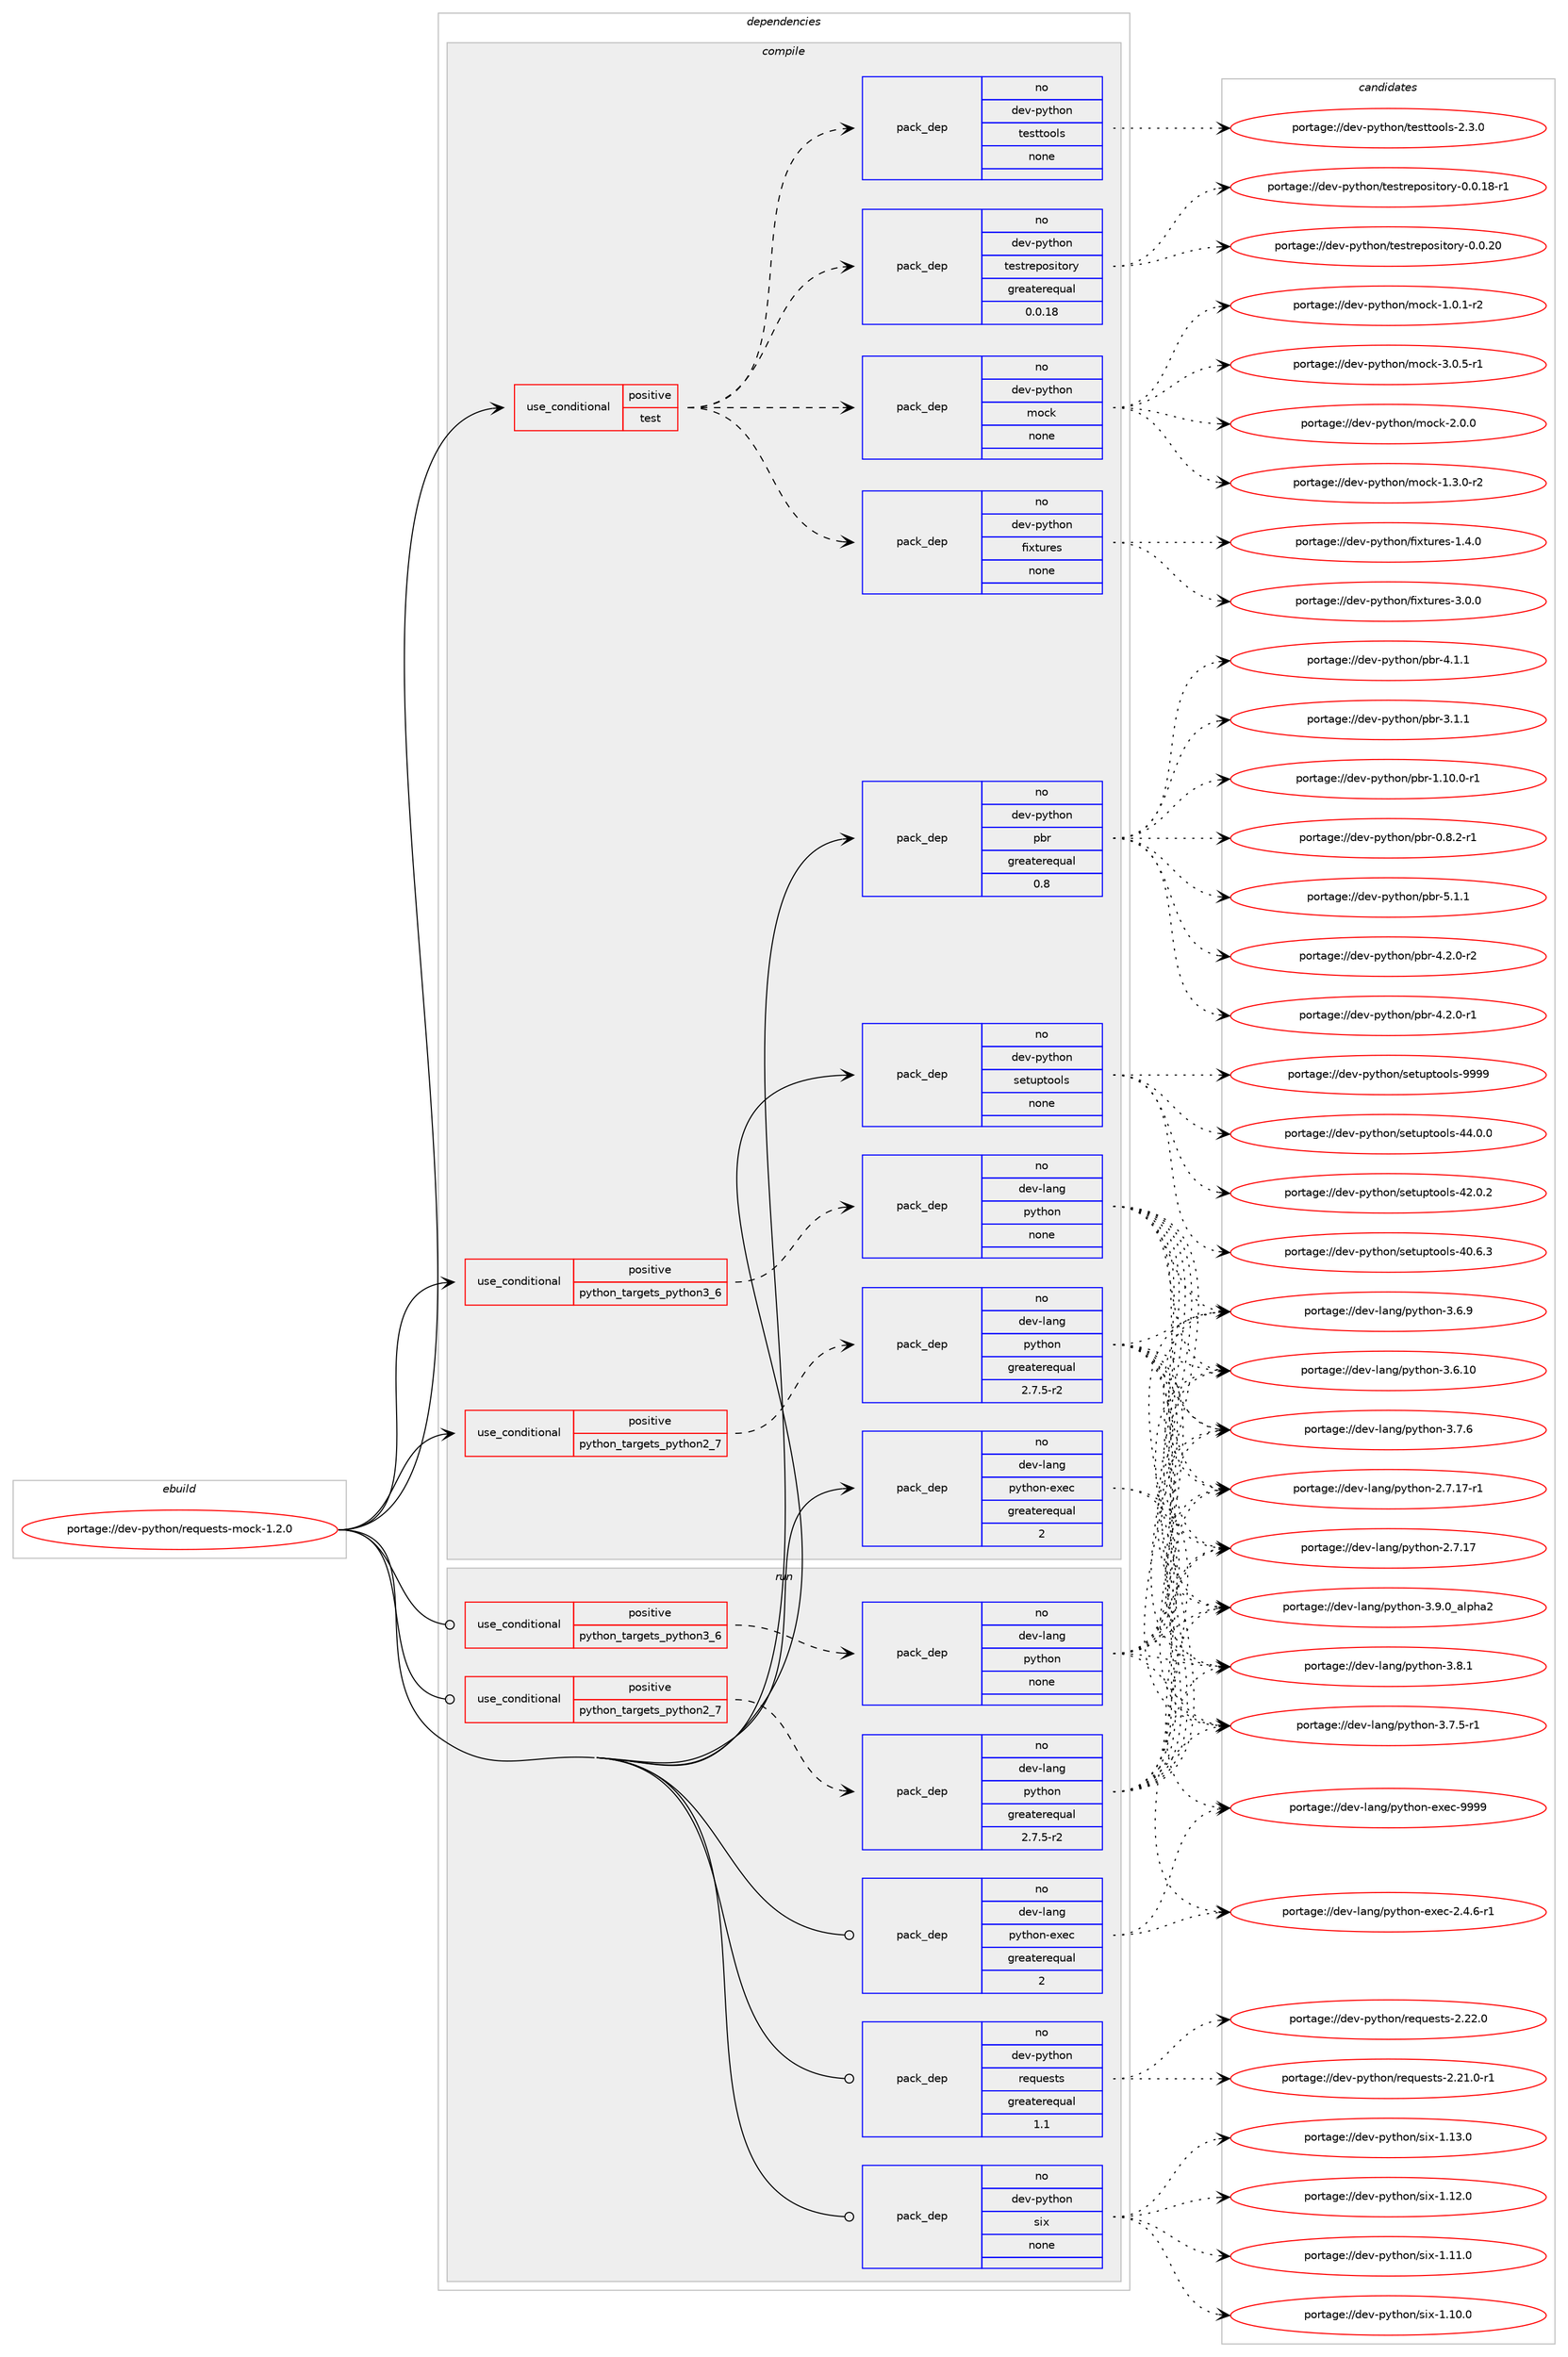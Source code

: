 digraph prolog {

# *************
# Graph options
# *************

newrank=true;
concentrate=true;
compound=true;
graph [rankdir=LR,fontname=Helvetica,fontsize=10,ranksep=1.5];#, ranksep=2.5, nodesep=0.2];
edge  [arrowhead=vee];
node  [fontname=Helvetica,fontsize=10];

# **********
# The ebuild
# **********

subgraph cluster_leftcol {
color=gray;
label=<<i>ebuild</i>>;
id [label="portage://dev-python/requests-mock-1.2.0", color=red, width=4, href="../dev-python/requests-mock-1.2.0.svg"];
}

# ****************
# The dependencies
# ****************

subgraph cluster_midcol {
color=gray;
label=<<i>dependencies</i>>;
subgraph cluster_compile {
fillcolor="#eeeeee";
style=filled;
label=<<i>compile</i>>;
subgraph cond106743 {
dependency428195 [label=<<TABLE BORDER="0" CELLBORDER="1" CELLSPACING="0" CELLPADDING="4"><TR><TD ROWSPAN="3" CELLPADDING="10">use_conditional</TD></TR><TR><TD>positive</TD></TR><TR><TD>python_targets_python2_7</TD></TR></TABLE>>, shape=none, color=red];
subgraph pack316554 {
dependency428196 [label=<<TABLE BORDER="0" CELLBORDER="1" CELLSPACING="0" CELLPADDING="4" WIDTH="220"><TR><TD ROWSPAN="6" CELLPADDING="30">pack_dep</TD></TR><TR><TD WIDTH="110">no</TD></TR><TR><TD>dev-lang</TD></TR><TR><TD>python</TD></TR><TR><TD>greaterequal</TD></TR><TR><TD>2.7.5-r2</TD></TR></TABLE>>, shape=none, color=blue];
}
dependency428195:e -> dependency428196:w [weight=20,style="dashed",arrowhead="vee"];
}
id:e -> dependency428195:w [weight=20,style="solid",arrowhead="vee"];
subgraph cond106744 {
dependency428197 [label=<<TABLE BORDER="0" CELLBORDER="1" CELLSPACING="0" CELLPADDING="4"><TR><TD ROWSPAN="3" CELLPADDING="10">use_conditional</TD></TR><TR><TD>positive</TD></TR><TR><TD>python_targets_python3_6</TD></TR></TABLE>>, shape=none, color=red];
subgraph pack316555 {
dependency428198 [label=<<TABLE BORDER="0" CELLBORDER="1" CELLSPACING="0" CELLPADDING="4" WIDTH="220"><TR><TD ROWSPAN="6" CELLPADDING="30">pack_dep</TD></TR><TR><TD WIDTH="110">no</TD></TR><TR><TD>dev-lang</TD></TR><TR><TD>python</TD></TR><TR><TD>none</TD></TR><TR><TD></TD></TR></TABLE>>, shape=none, color=blue];
}
dependency428197:e -> dependency428198:w [weight=20,style="dashed",arrowhead="vee"];
}
id:e -> dependency428197:w [weight=20,style="solid",arrowhead="vee"];
subgraph cond106745 {
dependency428199 [label=<<TABLE BORDER="0" CELLBORDER="1" CELLSPACING="0" CELLPADDING="4"><TR><TD ROWSPAN="3" CELLPADDING="10">use_conditional</TD></TR><TR><TD>positive</TD></TR><TR><TD>test</TD></TR></TABLE>>, shape=none, color=red];
subgraph pack316556 {
dependency428200 [label=<<TABLE BORDER="0" CELLBORDER="1" CELLSPACING="0" CELLPADDING="4" WIDTH="220"><TR><TD ROWSPAN="6" CELLPADDING="30">pack_dep</TD></TR><TR><TD WIDTH="110">no</TD></TR><TR><TD>dev-python</TD></TR><TR><TD>fixtures</TD></TR><TR><TD>none</TD></TR><TR><TD></TD></TR></TABLE>>, shape=none, color=blue];
}
dependency428199:e -> dependency428200:w [weight=20,style="dashed",arrowhead="vee"];
subgraph pack316557 {
dependency428201 [label=<<TABLE BORDER="0" CELLBORDER="1" CELLSPACING="0" CELLPADDING="4" WIDTH="220"><TR><TD ROWSPAN="6" CELLPADDING="30">pack_dep</TD></TR><TR><TD WIDTH="110">no</TD></TR><TR><TD>dev-python</TD></TR><TR><TD>mock</TD></TR><TR><TD>none</TD></TR><TR><TD></TD></TR></TABLE>>, shape=none, color=blue];
}
dependency428199:e -> dependency428201:w [weight=20,style="dashed",arrowhead="vee"];
subgraph pack316558 {
dependency428202 [label=<<TABLE BORDER="0" CELLBORDER="1" CELLSPACING="0" CELLPADDING="4" WIDTH="220"><TR><TD ROWSPAN="6" CELLPADDING="30">pack_dep</TD></TR><TR><TD WIDTH="110">no</TD></TR><TR><TD>dev-python</TD></TR><TR><TD>testrepository</TD></TR><TR><TD>greaterequal</TD></TR><TR><TD>0.0.18</TD></TR></TABLE>>, shape=none, color=blue];
}
dependency428199:e -> dependency428202:w [weight=20,style="dashed",arrowhead="vee"];
subgraph pack316559 {
dependency428203 [label=<<TABLE BORDER="0" CELLBORDER="1" CELLSPACING="0" CELLPADDING="4" WIDTH="220"><TR><TD ROWSPAN="6" CELLPADDING="30">pack_dep</TD></TR><TR><TD WIDTH="110">no</TD></TR><TR><TD>dev-python</TD></TR><TR><TD>testtools</TD></TR><TR><TD>none</TD></TR><TR><TD></TD></TR></TABLE>>, shape=none, color=blue];
}
dependency428199:e -> dependency428203:w [weight=20,style="dashed",arrowhead="vee"];
}
id:e -> dependency428199:w [weight=20,style="solid",arrowhead="vee"];
subgraph pack316560 {
dependency428204 [label=<<TABLE BORDER="0" CELLBORDER="1" CELLSPACING="0" CELLPADDING="4" WIDTH="220"><TR><TD ROWSPAN="6" CELLPADDING="30">pack_dep</TD></TR><TR><TD WIDTH="110">no</TD></TR><TR><TD>dev-lang</TD></TR><TR><TD>python-exec</TD></TR><TR><TD>greaterequal</TD></TR><TR><TD>2</TD></TR></TABLE>>, shape=none, color=blue];
}
id:e -> dependency428204:w [weight=20,style="solid",arrowhead="vee"];
subgraph pack316561 {
dependency428205 [label=<<TABLE BORDER="0" CELLBORDER="1" CELLSPACING="0" CELLPADDING="4" WIDTH="220"><TR><TD ROWSPAN="6" CELLPADDING="30">pack_dep</TD></TR><TR><TD WIDTH="110">no</TD></TR><TR><TD>dev-python</TD></TR><TR><TD>pbr</TD></TR><TR><TD>greaterequal</TD></TR><TR><TD>0.8</TD></TR></TABLE>>, shape=none, color=blue];
}
id:e -> dependency428205:w [weight=20,style="solid",arrowhead="vee"];
subgraph pack316562 {
dependency428206 [label=<<TABLE BORDER="0" CELLBORDER="1" CELLSPACING="0" CELLPADDING="4" WIDTH="220"><TR><TD ROWSPAN="6" CELLPADDING="30">pack_dep</TD></TR><TR><TD WIDTH="110">no</TD></TR><TR><TD>dev-python</TD></TR><TR><TD>setuptools</TD></TR><TR><TD>none</TD></TR><TR><TD></TD></TR></TABLE>>, shape=none, color=blue];
}
id:e -> dependency428206:w [weight=20,style="solid",arrowhead="vee"];
}
subgraph cluster_compileandrun {
fillcolor="#eeeeee";
style=filled;
label=<<i>compile and run</i>>;
}
subgraph cluster_run {
fillcolor="#eeeeee";
style=filled;
label=<<i>run</i>>;
subgraph cond106746 {
dependency428207 [label=<<TABLE BORDER="0" CELLBORDER="1" CELLSPACING="0" CELLPADDING="4"><TR><TD ROWSPAN="3" CELLPADDING="10">use_conditional</TD></TR><TR><TD>positive</TD></TR><TR><TD>python_targets_python2_7</TD></TR></TABLE>>, shape=none, color=red];
subgraph pack316563 {
dependency428208 [label=<<TABLE BORDER="0" CELLBORDER="1" CELLSPACING="0" CELLPADDING="4" WIDTH="220"><TR><TD ROWSPAN="6" CELLPADDING="30">pack_dep</TD></TR><TR><TD WIDTH="110">no</TD></TR><TR><TD>dev-lang</TD></TR><TR><TD>python</TD></TR><TR><TD>greaterequal</TD></TR><TR><TD>2.7.5-r2</TD></TR></TABLE>>, shape=none, color=blue];
}
dependency428207:e -> dependency428208:w [weight=20,style="dashed",arrowhead="vee"];
}
id:e -> dependency428207:w [weight=20,style="solid",arrowhead="odot"];
subgraph cond106747 {
dependency428209 [label=<<TABLE BORDER="0" CELLBORDER="1" CELLSPACING="0" CELLPADDING="4"><TR><TD ROWSPAN="3" CELLPADDING="10">use_conditional</TD></TR><TR><TD>positive</TD></TR><TR><TD>python_targets_python3_6</TD></TR></TABLE>>, shape=none, color=red];
subgraph pack316564 {
dependency428210 [label=<<TABLE BORDER="0" CELLBORDER="1" CELLSPACING="0" CELLPADDING="4" WIDTH="220"><TR><TD ROWSPAN="6" CELLPADDING="30">pack_dep</TD></TR><TR><TD WIDTH="110">no</TD></TR><TR><TD>dev-lang</TD></TR><TR><TD>python</TD></TR><TR><TD>none</TD></TR><TR><TD></TD></TR></TABLE>>, shape=none, color=blue];
}
dependency428209:e -> dependency428210:w [weight=20,style="dashed",arrowhead="vee"];
}
id:e -> dependency428209:w [weight=20,style="solid",arrowhead="odot"];
subgraph pack316565 {
dependency428211 [label=<<TABLE BORDER="0" CELLBORDER="1" CELLSPACING="0" CELLPADDING="4" WIDTH="220"><TR><TD ROWSPAN="6" CELLPADDING="30">pack_dep</TD></TR><TR><TD WIDTH="110">no</TD></TR><TR><TD>dev-lang</TD></TR><TR><TD>python-exec</TD></TR><TR><TD>greaterequal</TD></TR><TR><TD>2</TD></TR></TABLE>>, shape=none, color=blue];
}
id:e -> dependency428211:w [weight=20,style="solid",arrowhead="odot"];
subgraph pack316566 {
dependency428212 [label=<<TABLE BORDER="0" CELLBORDER="1" CELLSPACING="0" CELLPADDING="4" WIDTH="220"><TR><TD ROWSPAN="6" CELLPADDING="30">pack_dep</TD></TR><TR><TD WIDTH="110">no</TD></TR><TR><TD>dev-python</TD></TR><TR><TD>requests</TD></TR><TR><TD>greaterequal</TD></TR><TR><TD>1.1</TD></TR></TABLE>>, shape=none, color=blue];
}
id:e -> dependency428212:w [weight=20,style="solid",arrowhead="odot"];
subgraph pack316567 {
dependency428213 [label=<<TABLE BORDER="0" CELLBORDER="1" CELLSPACING="0" CELLPADDING="4" WIDTH="220"><TR><TD ROWSPAN="6" CELLPADDING="30">pack_dep</TD></TR><TR><TD WIDTH="110">no</TD></TR><TR><TD>dev-python</TD></TR><TR><TD>six</TD></TR><TR><TD>none</TD></TR><TR><TD></TD></TR></TABLE>>, shape=none, color=blue];
}
id:e -> dependency428213:w [weight=20,style="solid",arrowhead="odot"];
}
}

# **************
# The candidates
# **************

subgraph cluster_choices {
rank=same;
color=gray;
label=<<i>candidates</i>>;

subgraph choice316554 {
color=black;
nodesep=1;
choice10010111845108971101034711212111610411111045514657464895971081121049750 [label="portage://dev-lang/python-3.9.0_alpha2", color=red, width=4,href="../dev-lang/python-3.9.0_alpha2.svg"];
choice100101118451089711010347112121116104111110455146564649 [label="portage://dev-lang/python-3.8.1", color=red, width=4,href="../dev-lang/python-3.8.1.svg"];
choice100101118451089711010347112121116104111110455146554654 [label="portage://dev-lang/python-3.7.6", color=red, width=4,href="../dev-lang/python-3.7.6.svg"];
choice1001011184510897110103471121211161041111104551465546534511449 [label="portage://dev-lang/python-3.7.5-r1", color=red, width=4,href="../dev-lang/python-3.7.5-r1.svg"];
choice100101118451089711010347112121116104111110455146544657 [label="portage://dev-lang/python-3.6.9", color=red, width=4,href="../dev-lang/python-3.6.9.svg"];
choice10010111845108971101034711212111610411111045514654464948 [label="portage://dev-lang/python-3.6.10", color=red, width=4,href="../dev-lang/python-3.6.10.svg"];
choice100101118451089711010347112121116104111110455046554649554511449 [label="portage://dev-lang/python-2.7.17-r1", color=red, width=4,href="../dev-lang/python-2.7.17-r1.svg"];
choice10010111845108971101034711212111610411111045504655464955 [label="portage://dev-lang/python-2.7.17", color=red, width=4,href="../dev-lang/python-2.7.17.svg"];
dependency428196:e -> choice10010111845108971101034711212111610411111045514657464895971081121049750:w [style=dotted,weight="100"];
dependency428196:e -> choice100101118451089711010347112121116104111110455146564649:w [style=dotted,weight="100"];
dependency428196:e -> choice100101118451089711010347112121116104111110455146554654:w [style=dotted,weight="100"];
dependency428196:e -> choice1001011184510897110103471121211161041111104551465546534511449:w [style=dotted,weight="100"];
dependency428196:e -> choice100101118451089711010347112121116104111110455146544657:w [style=dotted,weight="100"];
dependency428196:e -> choice10010111845108971101034711212111610411111045514654464948:w [style=dotted,weight="100"];
dependency428196:e -> choice100101118451089711010347112121116104111110455046554649554511449:w [style=dotted,weight="100"];
dependency428196:e -> choice10010111845108971101034711212111610411111045504655464955:w [style=dotted,weight="100"];
}
subgraph choice316555 {
color=black;
nodesep=1;
choice10010111845108971101034711212111610411111045514657464895971081121049750 [label="portage://dev-lang/python-3.9.0_alpha2", color=red, width=4,href="../dev-lang/python-3.9.0_alpha2.svg"];
choice100101118451089711010347112121116104111110455146564649 [label="portage://dev-lang/python-3.8.1", color=red, width=4,href="../dev-lang/python-3.8.1.svg"];
choice100101118451089711010347112121116104111110455146554654 [label="portage://dev-lang/python-3.7.6", color=red, width=4,href="../dev-lang/python-3.7.6.svg"];
choice1001011184510897110103471121211161041111104551465546534511449 [label="portage://dev-lang/python-3.7.5-r1", color=red, width=4,href="../dev-lang/python-3.7.5-r1.svg"];
choice100101118451089711010347112121116104111110455146544657 [label="portage://dev-lang/python-3.6.9", color=red, width=4,href="../dev-lang/python-3.6.9.svg"];
choice10010111845108971101034711212111610411111045514654464948 [label="portage://dev-lang/python-3.6.10", color=red, width=4,href="../dev-lang/python-3.6.10.svg"];
choice100101118451089711010347112121116104111110455046554649554511449 [label="portage://dev-lang/python-2.7.17-r1", color=red, width=4,href="../dev-lang/python-2.7.17-r1.svg"];
choice10010111845108971101034711212111610411111045504655464955 [label="portage://dev-lang/python-2.7.17", color=red, width=4,href="../dev-lang/python-2.7.17.svg"];
dependency428198:e -> choice10010111845108971101034711212111610411111045514657464895971081121049750:w [style=dotted,weight="100"];
dependency428198:e -> choice100101118451089711010347112121116104111110455146564649:w [style=dotted,weight="100"];
dependency428198:e -> choice100101118451089711010347112121116104111110455146554654:w [style=dotted,weight="100"];
dependency428198:e -> choice1001011184510897110103471121211161041111104551465546534511449:w [style=dotted,weight="100"];
dependency428198:e -> choice100101118451089711010347112121116104111110455146544657:w [style=dotted,weight="100"];
dependency428198:e -> choice10010111845108971101034711212111610411111045514654464948:w [style=dotted,weight="100"];
dependency428198:e -> choice100101118451089711010347112121116104111110455046554649554511449:w [style=dotted,weight="100"];
dependency428198:e -> choice10010111845108971101034711212111610411111045504655464955:w [style=dotted,weight="100"];
}
subgraph choice316556 {
color=black;
nodesep=1;
choice1001011184511212111610411111047102105120116117114101115455146484648 [label="portage://dev-python/fixtures-3.0.0", color=red, width=4,href="../dev-python/fixtures-3.0.0.svg"];
choice1001011184511212111610411111047102105120116117114101115454946524648 [label="portage://dev-python/fixtures-1.4.0", color=red, width=4,href="../dev-python/fixtures-1.4.0.svg"];
dependency428200:e -> choice1001011184511212111610411111047102105120116117114101115455146484648:w [style=dotted,weight="100"];
dependency428200:e -> choice1001011184511212111610411111047102105120116117114101115454946524648:w [style=dotted,weight="100"];
}
subgraph choice316557 {
color=black;
nodesep=1;
choice1001011184511212111610411111047109111991074551464846534511449 [label="portage://dev-python/mock-3.0.5-r1", color=red, width=4,href="../dev-python/mock-3.0.5-r1.svg"];
choice100101118451121211161041111104710911199107455046484648 [label="portage://dev-python/mock-2.0.0", color=red, width=4,href="../dev-python/mock-2.0.0.svg"];
choice1001011184511212111610411111047109111991074549465146484511450 [label="portage://dev-python/mock-1.3.0-r2", color=red, width=4,href="../dev-python/mock-1.3.0-r2.svg"];
choice1001011184511212111610411111047109111991074549464846494511450 [label="portage://dev-python/mock-1.0.1-r2", color=red, width=4,href="../dev-python/mock-1.0.1-r2.svg"];
dependency428201:e -> choice1001011184511212111610411111047109111991074551464846534511449:w [style=dotted,weight="100"];
dependency428201:e -> choice100101118451121211161041111104710911199107455046484648:w [style=dotted,weight="100"];
dependency428201:e -> choice1001011184511212111610411111047109111991074549465146484511450:w [style=dotted,weight="100"];
dependency428201:e -> choice1001011184511212111610411111047109111991074549464846494511450:w [style=dotted,weight="100"];
}
subgraph choice316558 {
color=black;
nodesep=1;
choice100101118451121211161041111104711610111511611410111211111510511611111412145484648465048 [label="portage://dev-python/testrepository-0.0.20", color=red, width=4,href="../dev-python/testrepository-0.0.20.svg"];
choice1001011184511212111610411111047116101115116114101112111115105116111114121454846484649564511449 [label="portage://dev-python/testrepository-0.0.18-r1", color=red, width=4,href="../dev-python/testrepository-0.0.18-r1.svg"];
dependency428202:e -> choice100101118451121211161041111104711610111511611410111211111510511611111412145484648465048:w [style=dotted,weight="100"];
dependency428202:e -> choice1001011184511212111610411111047116101115116114101112111115105116111114121454846484649564511449:w [style=dotted,weight="100"];
}
subgraph choice316559 {
color=black;
nodesep=1;
choice1001011184511212111610411111047116101115116116111111108115455046514648 [label="portage://dev-python/testtools-2.3.0", color=red, width=4,href="../dev-python/testtools-2.3.0.svg"];
dependency428203:e -> choice1001011184511212111610411111047116101115116116111111108115455046514648:w [style=dotted,weight="100"];
}
subgraph choice316560 {
color=black;
nodesep=1;
choice10010111845108971101034711212111610411111045101120101994557575757 [label="portage://dev-lang/python-exec-9999", color=red, width=4,href="../dev-lang/python-exec-9999.svg"];
choice10010111845108971101034711212111610411111045101120101994550465246544511449 [label="portage://dev-lang/python-exec-2.4.6-r1", color=red, width=4,href="../dev-lang/python-exec-2.4.6-r1.svg"];
dependency428204:e -> choice10010111845108971101034711212111610411111045101120101994557575757:w [style=dotted,weight="100"];
dependency428204:e -> choice10010111845108971101034711212111610411111045101120101994550465246544511449:w [style=dotted,weight="100"];
}
subgraph choice316561 {
color=black;
nodesep=1;
choice100101118451121211161041111104711298114455346494649 [label="portage://dev-python/pbr-5.1.1", color=red, width=4,href="../dev-python/pbr-5.1.1.svg"];
choice1001011184511212111610411111047112981144552465046484511450 [label="portage://dev-python/pbr-4.2.0-r2", color=red, width=4,href="../dev-python/pbr-4.2.0-r2.svg"];
choice1001011184511212111610411111047112981144552465046484511449 [label="portage://dev-python/pbr-4.2.0-r1", color=red, width=4,href="../dev-python/pbr-4.2.0-r1.svg"];
choice100101118451121211161041111104711298114455246494649 [label="portage://dev-python/pbr-4.1.1", color=red, width=4,href="../dev-python/pbr-4.1.1.svg"];
choice100101118451121211161041111104711298114455146494649 [label="portage://dev-python/pbr-3.1.1", color=red, width=4,href="../dev-python/pbr-3.1.1.svg"];
choice100101118451121211161041111104711298114454946494846484511449 [label="portage://dev-python/pbr-1.10.0-r1", color=red, width=4,href="../dev-python/pbr-1.10.0-r1.svg"];
choice1001011184511212111610411111047112981144548465646504511449 [label="portage://dev-python/pbr-0.8.2-r1", color=red, width=4,href="../dev-python/pbr-0.8.2-r1.svg"];
dependency428205:e -> choice100101118451121211161041111104711298114455346494649:w [style=dotted,weight="100"];
dependency428205:e -> choice1001011184511212111610411111047112981144552465046484511450:w [style=dotted,weight="100"];
dependency428205:e -> choice1001011184511212111610411111047112981144552465046484511449:w [style=dotted,weight="100"];
dependency428205:e -> choice100101118451121211161041111104711298114455246494649:w [style=dotted,weight="100"];
dependency428205:e -> choice100101118451121211161041111104711298114455146494649:w [style=dotted,weight="100"];
dependency428205:e -> choice100101118451121211161041111104711298114454946494846484511449:w [style=dotted,weight="100"];
dependency428205:e -> choice1001011184511212111610411111047112981144548465646504511449:w [style=dotted,weight="100"];
}
subgraph choice316562 {
color=black;
nodesep=1;
choice10010111845112121116104111110471151011161171121161111111081154557575757 [label="portage://dev-python/setuptools-9999", color=red, width=4,href="../dev-python/setuptools-9999.svg"];
choice100101118451121211161041111104711510111611711211611111110811545525246484648 [label="portage://dev-python/setuptools-44.0.0", color=red, width=4,href="../dev-python/setuptools-44.0.0.svg"];
choice100101118451121211161041111104711510111611711211611111110811545525046484650 [label="portage://dev-python/setuptools-42.0.2", color=red, width=4,href="../dev-python/setuptools-42.0.2.svg"];
choice100101118451121211161041111104711510111611711211611111110811545524846544651 [label="portage://dev-python/setuptools-40.6.3", color=red, width=4,href="../dev-python/setuptools-40.6.3.svg"];
dependency428206:e -> choice10010111845112121116104111110471151011161171121161111111081154557575757:w [style=dotted,weight="100"];
dependency428206:e -> choice100101118451121211161041111104711510111611711211611111110811545525246484648:w [style=dotted,weight="100"];
dependency428206:e -> choice100101118451121211161041111104711510111611711211611111110811545525046484650:w [style=dotted,weight="100"];
dependency428206:e -> choice100101118451121211161041111104711510111611711211611111110811545524846544651:w [style=dotted,weight="100"];
}
subgraph choice316563 {
color=black;
nodesep=1;
choice10010111845108971101034711212111610411111045514657464895971081121049750 [label="portage://dev-lang/python-3.9.0_alpha2", color=red, width=4,href="../dev-lang/python-3.9.0_alpha2.svg"];
choice100101118451089711010347112121116104111110455146564649 [label="portage://dev-lang/python-3.8.1", color=red, width=4,href="../dev-lang/python-3.8.1.svg"];
choice100101118451089711010347112121116104111110455146554654 [label="portage://dev-lang/python-3.7.6", color=red, width=4,href="../dev-lang/python-3.7.6.svg"];
choice1001011184510897110103471121211161041111104551465546534511449 [label="portage://dev-lang/python-3.7.5-r1", color=red, width=4,href="../dev-lang/python-3.7.5-r1.svg"];
choice100101118451089711010347112121116104111110455146544657 [label="portage://dev-lang/python-3.6.9", color=red, width=4,href="../dev-lang/python-3.6.9.svg"];
choice10010111845108971101034711212111610411111045514654464948 [label="portage://dev-lang/python-3.6.10", color=red, width=4,href="../dev-lang/python-3.6.10.svg"];
choice100101118451089711010347112121116104111110455046554649554511449 [label="portage://dev-lang/python-2.7.17-r1", color=red, width=4,href="../dev-lang/python-2.7.17-r1.svg"];
choice10010111845108971101034711212111610411111045504655464955 [label="portage://dev-lang/python-2.7.17", color=red, width=4,href="../dev-lang/python-2.7.17.svg"];
dependency428208:e -> choice10010111845108971101034711212111610411111045514657464895971081121049750:w [style=dotted,weight="100"];
dependency428208:e -> choice100101118451089711010347112121116104111110455146564649:w [style=dotted,weight="100"];
dependency428208:e -> choice100101118451089711010347112121116104111110455146554654:w [style=dotted,weight="100"];
dependency428208:e -> choice1001011184510897110103471121211161041111104551465546534511449:w [style=dotted,weight="100"];
dependency428208:e -> choice100101118451089711010347112121116104111110455146544657:w [style=dotted,weight="100"];
dependency428208:e -> choice10010111845108971101034711212111610411111045514654464948:w [style=dotted,weight="100"];
dependency428208:e -> choice100101118451089711010347112121116104111110455046554649554511449:w [style=dotted,weight="100"];
dependency428208:e -> choice10010111845108971101034711212111610411111045504655464955:w [style=dotted,weight="100"];
}
subgraph choice316564 {
color=black;
nodesep=1;
choice10010111845108971101034711212111610411111045514657464895971081121049750 [label="portage://dev-lang/python-3.9.0_alpha2", color=red, width=4,href="../dev-lang/python-3.9.0_alpha2.svg"];
choice100101118451089711010347112121116104111110455146564649 [label="portage://dev-lang/python-3.8.1", color=red, width=4,href="../dev-lang/python-3.8.1.svg"];
choice100101118451089711010347112121116104111110455146554654 [label="portage://dev-lang/python-3.7.6", color=red, width=4,href="../dev-lang/python-3.7.6.svg"];
choice1001011184510897110103471121211161041111104551465546534511449 [label="portage://dev-lang/python-3.7.5-r1", color=red, width=4,href="../dev-lang/python-3.7.5-r1.svg"];
choice100101118451089711010347112121116104111110455146544657 [label="portage://dev-lang/python-3.6.9", color=red, width=4,href="../dev-lang/python-3.6.9.svg"];
choice10010111845108971101034711212111610411111045514654464948 [label="portage://dev-lang/python-3.6.10", color=red, width=4,href="../dev-lang/python-3.6.10.svg"];
choice100101118451089711010347112121116104111110455046554649554511449 [label="portage://dev-lang/python-2.7.17-r1", color=red, width=4,href="../dev-lang/python-2.7.17-r1.svg"];
choice10010111845108971101034711212111610411111045504655464955 [label="portage://dev-lang/python-2.7.17", color=red, width=4,href="../dev-lang/python-2.7.17.svg"];
dependency428210:e -> choice10010111845108971101034711212111610411111045514657464895971081121049750:w [style=dotted,weight="100"];
dependency428210:e -> choice100101118451089711010347112121116104111110455146564649:w [style=dotted,weight="100"];
dependency428210:e -> choice100101118451089711010347112121116104111110455146554654:w [style=dotted,weight="100"];
dependency428210:e -> choice1001011184510897110103471121211161041111104551465546534511449:w [style=dotted,weight="100"];
dependency428210:e -> choice100101118451089711010347112121116104111110455146544657:w [style=dotted,weight="100"];
dependency428210:e -> choice10010111845108971101034711212111610411111045514654464948:w [style=dotted,weight="100"];
dependency428210:e -> choice100101118451089711010347112121116104111110455046554649554511449:w [style=dotted,weight="100"];
dependency428210:e -> choice10010111845108971101034711212111610411111045504655464955:w [style=dotted,weight="100"];
}
subgraph choice316565 {
color=black;
nodesep=1;
choice10010111845108971101034711212111610411111045101120101994557575757 [label="portage://dev-lang/python-exec-9999", color=red, width=4,href="../dev-lang/python-exec-9999.svg"];
choice10010111845108971101034711212111610411111045101120101994550465246544511449 [label="portage://dev-lang/python-exec-2.4.6-r1", color=red, width=4,href="../dev-lang/python-exec-2.4.6-r1.svg"];
dependency428211:e -> choice10010111845108971101034711212111610411111045101120101994557575757:w [style=dotted,weight="100"];
dependency428211:e -> choice10010111845108971101034711212111610411111045101120101994550465246544511449:w [style=dotted,weight="100"];
}
subgraph choice316566 {
color=black;
nodesep=1;
choice100101118451121211161041111104711410111311710111511611545504650504648 [label="portage://dev-python/requests-2.22.0", color=red, width=4,href="../dev-python/requests-2.22.0.svg"];
choice1001011184511212111610411111047114101113117101115116115455046504946484511449 [label="portage://dev-python/requests-2.21.0-r1", color=red, width=4,href="../dev-python/requests-2.21.0-r1.svg"];
dependency428212:e -> choice100101118451121211161041111104711410111311710111511611545504650504648:w [style=dotted,weight="100"];
dependency428212:e -> choice1001011184511212111610411111047114101113117101115116115455046504946484511449:w [style=dotted,weight="100"];
}
subgraph choice316567 {
color=black;
nodesep=1;
choice100101118451121211161041111104711510512045494649514648 [label="portage://dev-python/six-1.13.0", color=red, width=4,href="../dev-python/six-1.13.0.svg"];
choice100101118451121211161041111104711510512045494649504648 [label="portage://dev-python/six-1.12.0", color=red, width=4,href="../dev-python/six-1.12.0.svg"];
choice100101118451121211161041111104711510512045494649494648 [label="portage://dev-python/six-1.11.0", color=red, width=4,href="../dev-python/six-1.11.0.svg"];
choice100101118451121211161041111104711510512045494649484648 [label="portage://dev-python/six-1.10.0", color=red, width=4,href="../dev-python/six-1.10.0.svg"];
dependency428213:e -> choice100101118451121211161041111104711510512045494649514648:w [style=dotted,weight="100"];
dependency428213:e -> choice100101118451121211161041111104711510512045494649504648:w [style=dotted,weight="100"];
dependency428213:e -> choice100101118451121211161041111104711510512045494649494648:w [style=dotted,weight="100"];
dependency428213:e -> choice100101118451121211161041111104711510512045494649484648:w [style=dotted,weight="100"];
}
}

}
